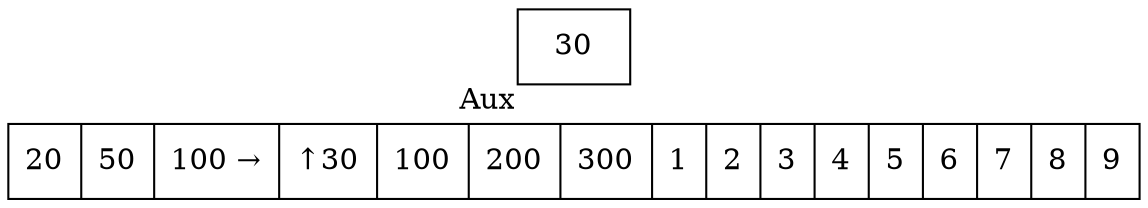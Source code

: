 digraph G{ node [shape = record ];
 rankdir=LR;X[label="{ 20|50|100|30|100|200|300|1|2|3|4|5|6|7|8|9}"]X[label="{ 20|50|100 → | ↑ 30|100|200|300|1|2|3|4|5|6|7|8|9}"]
2[label="{30}"xlabel="Aux"]
}

